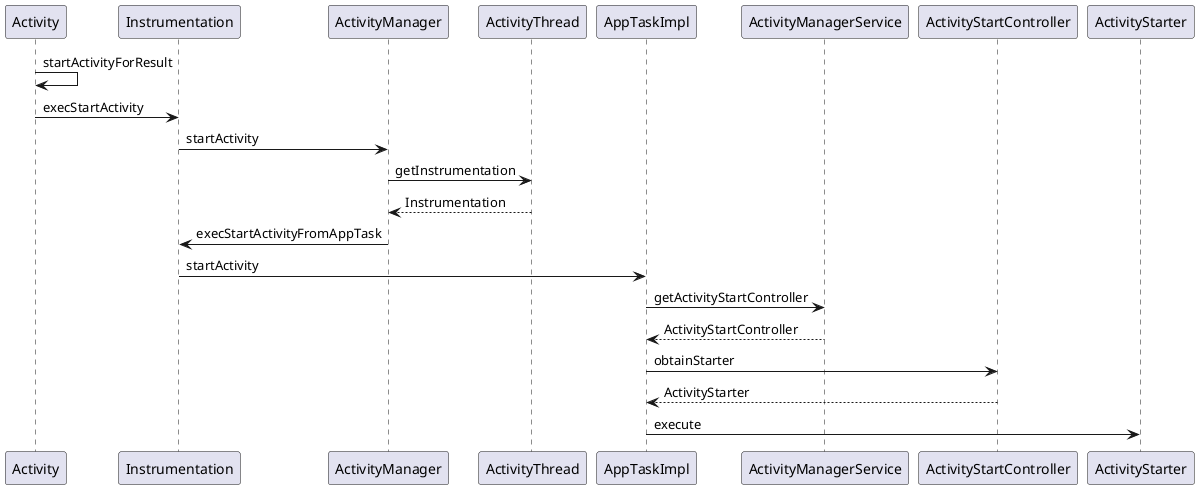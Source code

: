 @startuml
Activity -> Activity: startActivityForResult
Activity -> Instrumentation:execStartActivity
Instrumentation -> ActivityManager: startActivity
ActivityManager -> ActivityThread: getInstrumentation
ActivityThread --> ActivityManager: Instrumentation
ActivityManager -> Instrumentation: execStartActivityFromAppTask
Instrumentation -> AppTaskImpl: startActivity
AppTaskImpl -> ActivityManagerService: getActivityStartController
ActivityManagerService --> AppTaskImpl: ActivityStartController
AppTaskImpl -> ActivityStartController: obtainStarter
ActivityStartController --> AppTaskImpl: ActivityStarter
AppTaskImpl -> ActivityStarter: execute

@enduml